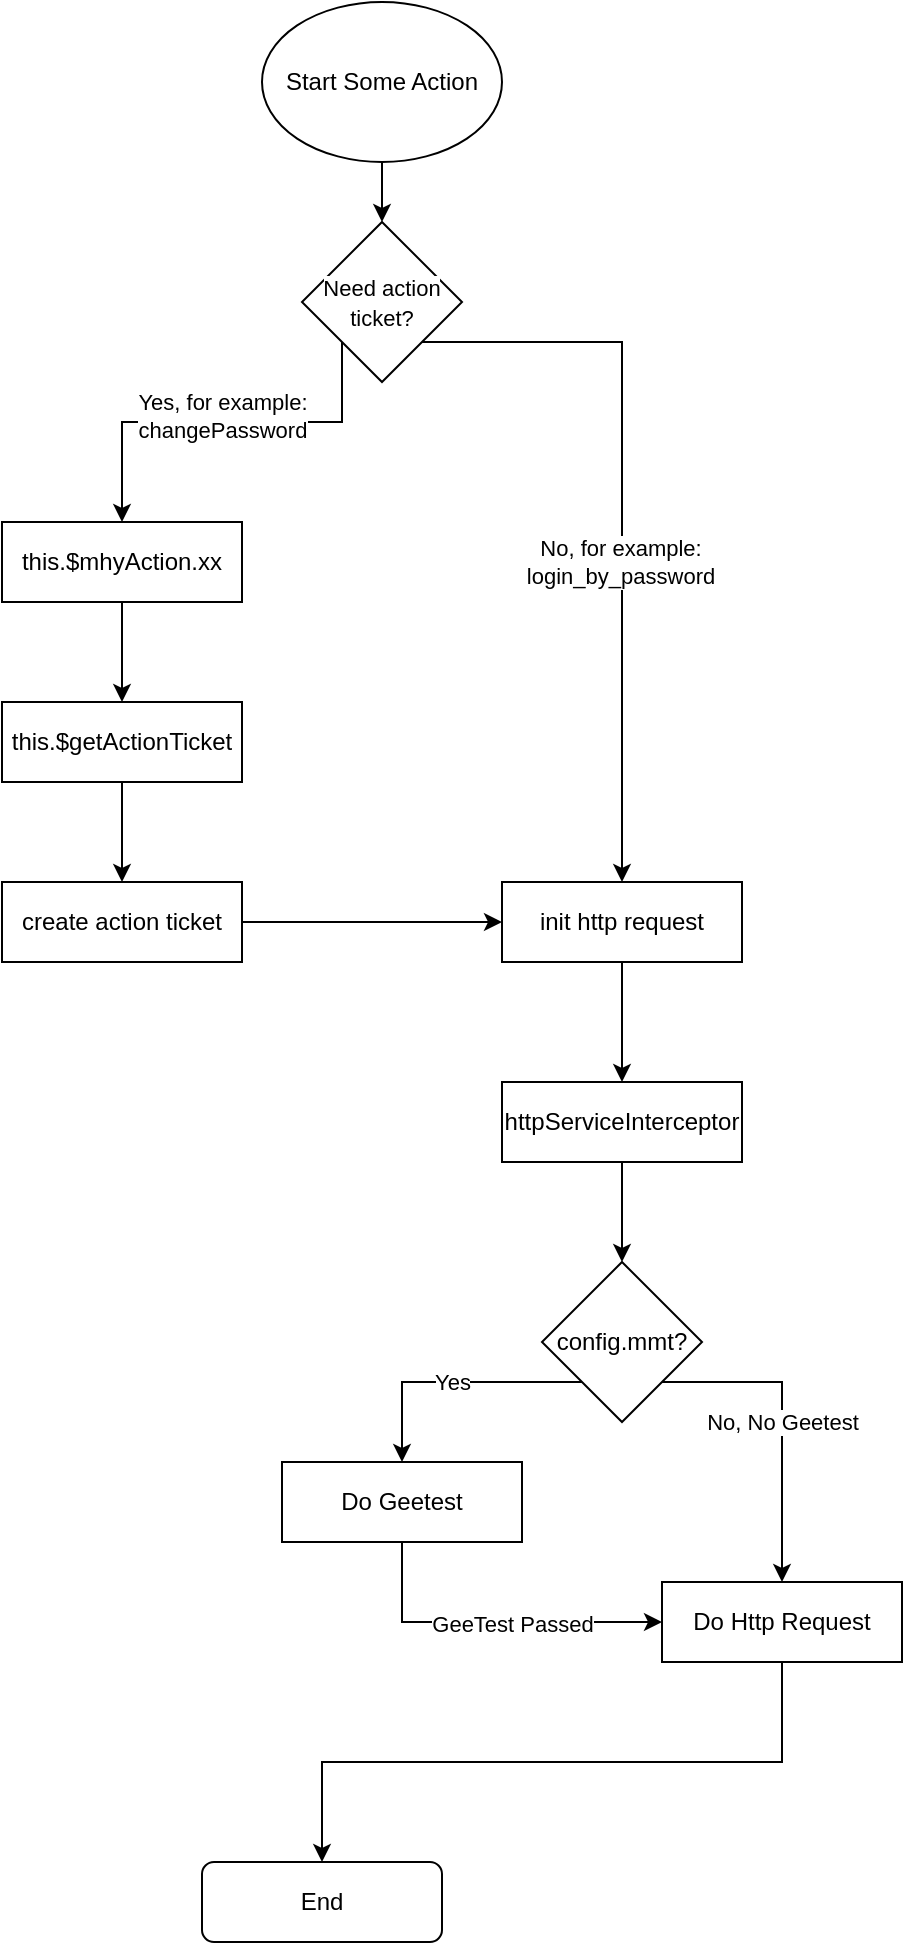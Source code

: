 <mxfile version="20.6.2" type="github">
  <diagram id="vzxhs7wpm8ov9EEKDB5T" name="Page-1">
    <mxGraphModel dx="1426" dy="712" grid="1" gridSize="10" guides="1" tooltips="1" connect="1" arrows="1" fold="1" page="1" pageScale="1" pageWidth="850" pageHeight="1100" math="0" shadow="0">
      <root>
        <mxCell id="0" />
        <mxCell id="1" parent="0" />
        <mxCell id="8ut2l5K282YTQga2OcU2-3" value="" style="edgeStyle=orthogonalEdgeStyle;rounded=0;orthogonalLoop=1;jettySize=auto;html=1;exitX=0.5;exitY=1;exitDx=0;exitDy=0;entryX=0.5;entryY=0;entryDx=0;entryDy=0;" edge="1" parent="1" source="8ut2l5K282YTQga2OcU2-1" target="8ut2l5K282YTQga2OcU2-2">
          <mxGeometry relative="1" as="geometry" />
        </mxCell>
        <mxCell id="8ut2l5K282YTQga2OcU2-1" value="Start Some Action" style="ellipse;whiteSpace=wrap;html=1;" vertex="1" parent="1">
          <mxGeometry x="240" y="150" width="120" height="80" as="geometry" />
        </mxCell>
        <mxCell id="8ut2l5K282YTQga2OcU2-5" style="edgeStyle=orthogonalEdgeStyle;rounded=0;orthogonalLoop=1;jettySize=auto;html=1;exitX=0;exitY=1;exitDx=0;exitDy=0;" edge="1" parent="1" source="8ut2l5K282YTQga2OcU2-2" target="8ut2l5K282YTQga2OcU2-4">
          <mxGeometry relative="1" as="geometry">
            <Array as="points">
              <mxPoint x="280" y="360" />
              <mxPoint x="170" y="360" />
            </Array>
          </mxGeometry>
        </mxCell>
        <mxCell id="8ut2l5K282YTQga2OcU2-6" value="Yes, for example:&lt;br&gt;changePassword" style="edgeLabel;html=1;align=center;verticalAlign=middle;resizable=0;points=[];" vertex="1" connectable="0" parent="8ut2l5K282YTQga2OcU2-5">
          <mxGeometry x="0.22" y="-3" relative="1" as="geometry">
            <mxPoint x="22" as="offset" />
          </mxGeometry>
        </mxCell>
        <mxCell id="8ut2l5K282YTQga2OcU2-16" style="edgeStyle=orthogonalEdgeStyle;rounded=0;orthogonalLoop=1;jettySize=auto;html=1;exitX=1;exitY=1;exitDx=0;exitDy=0;entryX=0.5;entryY=0;entryDx=0;entryDy=0;" edge="1" parent="1" source="8ut2l5K282YTQga2OcU2-2" target="8ut2l5K282YTQga2OcU2-9">
          <mxGeometry relative="1" as="geometry" />
        </mxCell>
        <mxCell id="8ut2l5K282YTQga2OcU2-18" value="No, for example:&lt;br&gt;login_by_password" style="edgeLabel;html=1;align=center;verticalAlign=middle;resizable=0;points=[];" vertex="1" connectable="0" parent="8ut2l5K282YTQga2OcU2-16">
          <mxGeometry x="0.127" y="-1" relative="1" as="geometry">
            <mxPoint y="1" as="offset" />
          </mxGeometry>
        </mxCell>
        <mxCell id="8ut2l5K282YTQga2OcU2-2" value="&lt;span style=&quot;font-size: 11px; background-color: rgb(255, 255, 255);&quot;&gt;Need action ticket?&lt;/span&gt;" style="rhombus;whiteSpace=wrap;html=1;" vertex="1" parent="1">
          <mxGeometry x="260" y="260" width="80" height="80" as="geometry" />
        </mxCell>
        <mxCell id="8ut2l5K282YTQga2OcU2-8" style="edgeStyle=orthogonalEdgeStyle;rounded=0;orthogonalLoop=1;jettySize=auto;html=1;exitX=0.5;exitY=1;exitDx=0;exitDy=0;entryX=0.5;entryY=0;entryDx=0;entryDy=0;" edge="1" parent="1" source="8ut2l5K282YTQga2OcU2-4" target="8ut2l5K282YTQga2OcU2-7">
          <mxGeometry relative="1" as="geometry" />
        </mxCell>
        <mxCell id="8ut2l5K282YTQga2OcU2-4" value="this.$mhyAction.xx" style="rounded=0;whiteSpace=wrap;html=1;" vertex="1" parent="1">
          <mxGeometry x="110" y="410" width="120" height="40" as="geometry" />
        </mxCell>
        <mxCell id="8ut2l5K282YTQga2OcU2-15" style="edgeStyle=orthogonalEdgeStyle;rounded=0;orthogonalLoop=1;jettySize=auto;html=1;exitX=0.5;exitY=1;exitDx=0;exitDy=0;entryX=0.5;entryY=0;entryDx=0;entryDy=0;" edge="1" parent="1" source="8ut2l5K282YTQga2OcU2-7" target="8ut2l5K282YTQga2OcU2-13">
          <mxGeometry relative="1" as="geometry" />
        </mxCell>
        <mxCell id="8ut2l5K282YTQga2OcU2-7" value="this.$getActionTicket" style="rounded=0;whiteSpace=wrap;html=1;" vertex="1" parent="1">
          <mxGeometry x="110" y="500" width="120" height="40" as="geometry" />
        </mxCell>
        <mxCell id="8ut2l5K282YTQga2OcU2-20" style="edgeStyle=orthogonalEdgeStyle;rounded=0;orthogonalLoop=1;jettySize=auto;html=1;exitX=0.5;exitY=1;exitDx=0;exitDy=0;entryX=0.5;entryY=0;entryDx=0;entryDy=0;" edge="1" parent="1" source="8ut2l5K282YTQga2OcU2-9" target="8ut2l5K282YTQga2OcU2-19">
          <mxGeometry relative="1" as="geometry" />
        </mxCell>
        <mxCell id="8ut2l5K282YTQga2OcU2-9" value="init http request" style="rounded=0;whiteSpace=wrap;html=1;" vertex="1" parent="1">
          <mxGeometry x="360" y="590" width="120" height="40" as="geometry" />
        </mxCell>
        <mxCell id="8ut2l5K282YTQga2OcU2-17" style="edgeStyle=orthogonalEdgeStyle;rounded=0;orthogonalLoop=1;jettySize=auto;html=1;exitX=1;exitY=0.5;exitDx=0;exitDy=0;entryX=0;entryY=0.5;entryDx=0;entryDy=0;" edge="1" parent="1" source="8ut2l5K282YTQga2OcU2-13" target="8ut2l5K282YTQga2OcU2-9">
          <mxGeometry relative="1" as="geometry" />
        </mxCell>
        <mxCell id="8ut2l5K282YTQga2OcU2-13" value="create action ticket" style="rounded=0;whiteSpace=wrap;html=1;" vertex="1" parent="1">
          <mxGeometry x="110" y="590" width="120" height="40" as="geometry" />
        </mxCell>
        <mxCell id="8ut2l5K282YTQga2OcU2-22" style="edgeStyle=orthogonalEdgeStyle;rounded=0;orthogonalLoop=1;jettySize=auto;html=1;exitX=0.5;exitY=1;exitDx=0;exitDy=0;entryX=0.5;entryY=0;entryDx=0;entryDy=0;" edge="1" parent="1" source="8ut2l5K282YTQga2OcU2-19" target="8ut2l5K282YTQga2OcU2-21">
          <mxGeometry relative="1" as="geometry" />
        </mxCell>
        <mxCell id="8ut2l5K282YTQga2OcU2-19" value="httpServiceInterceptor" style="rounded=0;whiteSpace=wrap;html=1;" vertex="1" parent="1">
          <mxGeometry x="360" y="690" width="120" height="40" as="geometry" />
        </mxCell>
        <mxCell id="8ut2l5K282YTQga2OcU2-28" value="No, No Geetest" style="edgeStyle=orthogonalEdgeStyle;rounded=0;orthogonalLoop=1;jettySize=auto;html=1;exitX=1;exitY=1;exitDx=0;exitDy=0;entryX=0.5;entryY=0;entryDx=0;entryDy=0;" edge="1" parent="1" source="8ut2l5K282YTQga2OcU2-21" target="8ut2l5K282YTQga2OcU2-27">
          <mxGeometry relative="1" as="geometry">
            <Array as="points">
              <mxPoint x="500" y="840" />
            </Array>
          </mxGeometry>
        </mxCell>
        <mxCell id="8ut2l5K282YTQga2OcU2-29" value="Yes" style="edgeStyle=orthogonalEdgeStyle;rounded=0;orthogonalLoop=1;jettySize=auto;html=1;exitX=0;exitY=1;exitDx=0;exitDy=0;entryX=0.5;entryY=0;entryDx=0;entryDy=0;" edge="1" parent="1" source="8ut2l5K282YTQga2OcU2-21" target="8ut2l5K282YTQga2OcU2-26">
          <mxGeometry relative="1" as="geometry" />
        </mxCell>
        <mxCell id="8ut2l5K282YTQga2OcU2-21" value="config.mmt?" style="rhombus;whiteSpace=wrap;html=1;" vertex="1" parent="1">
          <mxGeometry x="380" y="780" width="80" height="80" as="geometry" />
        </mxCell>
        <mxCell id="8ut2l5K282YTQga2OcU2-30" style="edgeStyle=orthogonalEdgeStyle;rounded=0;orthogonalLoop=1;jettySize=auto;html=1;exitX=0.5;exitY=1;exitDx=0;exitDy=0;entryX=0;entryY=0.5;entryDx=0;entryDy=0;" edge="1" parent="1" source="8ut2l5K282YTQga2OcU2-26" target="8ut2l5K282YTQga2OcU2-27">
          <mxGeometry relative="1" as="geometry" />
        </mxCell>
        <mxCell id="8ut2l5K282YTQga2OcU2-31" value="GeeTest Passed" style="edgeLabel;html=1;align=center;verticalAlign=middle;resizable=0;points=[];" vertex="1" connectable="0" parent="8ut2l5K282YTQga2OcU2-30">
          <mxGeometry x="0.118" y="-1" relative="1" as="geometry">
            <mxPoint as="offset" />
          </mxGeometry>
        </mxCell>
        <mxCell id="8ut2l5K282YTQga2OcU2-26" value="Do Geetest" style="rounded=0;whiteSpace=wrap;html=1;" vertex="1" parent="1">
          <mxGeometry x="250" y="880" width="120" height="40" as="geometry" />
        </mxCell>
        <mxCell id="8ut2l5K282YTQga2OcU2-33" style="edgeStyle=orthogonalEdgeStyle;rounded=0;orthogonalLoop=1;jettySize=auto;html=1;exitX=0.5;exitY=1;exitDx=0;exitDy=0;entryX=0.5;entryY=0;entryDx=0;entryDy=0;" edge="1" parent="1" source="8ut2l5K282YTQga2OcU2-27" target="8ut2l5K282YTQga2OcU2-32">
          <mxGeometry relative="1" as="geometry" />
        </mxCell>
        <mxCell id="8ut2l5K282YTQga2OcU2-27" value="Do Http Request" style="rounded=0;whiteSpace=wrap;html=1;" vertex="1" parent="1">
          <mxGeometry x="440" y="940" width="120" height="40" as="geometry" />
        </mxCell>
        <mxCell id="8ut2l5K282YTQga2OcU2-32" value="End" style="rounded=1;whiteSpace=wrap;html=1;" vertex="1" parent="1">
          <mxGeometry x="210" y="1080" width="120" height="40" as="geometry" />
        </mxCell>
      </root>
    </mxGraphModel>
  </diagram>
</mxfile>
